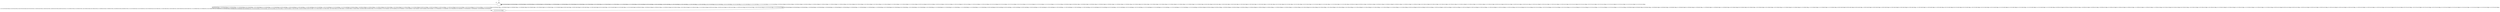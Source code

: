 digraph G {
  Initial [shape=point];
  Initial -> S0;
  S0 [label="", xlabel= "{}"];
  S0 -> S0 [label="t1t2t3t4t5t6p3;t1t2t3t4t5t6p2;-t1t2t3t4t5t6p3;-t1t2t3t4t5t6p1;t1-t2t3t4t5t6p3;t1-t2t3t4t5t6p2;-t1-t2t3t4t5t6p3;-t1-t2t3t4t5t6p1;t1t2-t3t4t5t6p3;t1t2-t3t4t5t6p2;-t1t2-t3t4t5t6p3;-t1t2-t3t4t5t6p1;t1-t2-t3t4t5t6p3;t1-t2-t3t4t5t6p2;-t1-t2-t3t4t5t6p3;-t1-t2-t3t4t5t6p1;t1t2t3-t4t5t6p3;t1t2t3-t4t5t6p2;-t1t2t3-t4t5t6p3;-t1t2t3-t4t5t6p1;t1-t2t3-t4t5t6p3;t1-t2t3-t4t5t6p2;-t1-t2t3-t4t5t6p3;-t1-t2t3-t4t5t6p1;t1t2-t3-t4t5t6p3;t1t2-t3-t4t5t6p2;-t1t2-t3-t4t5t6p3;-t1t2-t3-t4t5t6p1;t1-t2-t3-t4t5t6p3;t1-t2-t3-t4t5t6p2;-t1-t2-t3-t4t5t6p3;-t1-t2-t3-t4t5t6p1;t1t2t3t4-t5t6p3;t1t2t3t4-t5t6p2;-t1t2t3t4-t5t6p3;-t1t2t3t4-t5t6p1;t1-t2t3t4-t5t6p3;t1-t2t3t4-t5t6p2;-t1-t2t3t4-t5t6p3;-t1-t2t3t4-t5t6p1;t1t2-t3t4-t5t6p3;t1t2-t3t4-t5t6p2;-t1t2-t3t4-t5t6p3;-t1t2-t3t4-t5t6p1;t1-t2-t3t4-t5t6p3;t1-t2-t3t4-t5t6p2;-t1-t2-t3t4-t5t6p3;-t1-t2-t3t4-t5t6p1;t1t2t3-t4-t5t6p3;t1t2t3-t4-t5t6p2;-t1t2t3-t4-t5t6p3;-t1t2t3-t4-t5t6p1;t1-t2t3-t4-t5t6p3;t1-t2t3-t4-t5t6p2;-t1-t2t3-t4-t5t6p3;-t1-t2t3-t4-t5t6p1;t1t2-t3-t4-t5t6p3;t1t2-t3-t4-t5t6p2;-t1t2-t3-t4-t5t6p3;-t1t2-t3-t4-t5t6p1;t1-t2-t3-t4-t5t6p3;t1-t2-t3-t4-t5t6p2;-t1-t2-t3-t4-t5t6p3;-t1-t2-t3-t4-t5t6p1;t1t2t3t4t5-t6p3;t1t2t3t4t5-t6p2;-t1t2t3t4t5-t6p3;-t1t2t3t4t5-t6p1;t1-t2t3t4t5-t6p3;t1-t2t3t4t5-t6p2;-t1-t2t3t4t5-t6p3;-t1-t2t3t4t5-t6p1;t1t2-t3t4t5-t6p3;t1t2-t3t4t5-t6p2;-t1t2-t3t4t5-t6p3;-t1t2-t3t4t5-t6p1;t1-t2-t3t4t5-t6p3;t1-t2-t3t4t5-t6p2;-t1-t2-t3t4t5-t6p3;-t1-t2-t3t4t5-t6p1;t1t2t3-t4t5-t6p3;t1t2t3-t4t5-t6p2;-t1t2t3-t4t5-t6p3;-t1t2t3-t4t5-t6p1;t1-t2t3-t4t5-t6p3;t1-t2t3-t4t5-t6p2;-t1-t2t3-t4t5-t6p3;-t1-t2t3-t4t5-t6p1;t1t2-t3-t4t5-t6p3;t1t2-t3-t4t5-t6p2;-t1t2-t3-t4t5-t6p3;-t1t2-t3-t4t5-t6p1;t1-t2-t3-t4t5-t6p3;t1-t2-t3-t4t5-t6p2;-t1-t2-t3-t4t5-t6p3;-t1-t2-t3-t4t5-t6p1;t1t2t3t4-t5-t6p3;t1t2t3t4-t5-t6p2;-t1t2t3t4-t5-t6p3;-t1t2t3t4-t5-t6p1;t1-t2t3t4-t5-t6p3;t1-t2t3t4-t5-t6p2;-t1-t2t3t4-t5-t6p3;-t1-t2t3t4-t5-t6p1;t1t2-t3t4-t5-t6p3;t1t2-t3t4-t5-t6p2;-t1t2-t3t4-t5-t6p3;-t1t2-t3t4-t5-t6p1;t1-t2-t3t4-t5-t6p3;t1-t2-t3t4-t5-t6p2;-t1-t2-t3t4-t5-t6p3;-t1-t2-t3t4-t5-t6p1;t1t2t3-t4-t5-t6p3;t1t2t3-t4-t5-t6p2;-t1t2t3-t4-t5-t6p3;-t1t2t3-t4-t5-t6p1;t1-t2t3-t4-t5-t6p3;t1-t2t3-t4-t5-t6p2;-t1-t2t3-t4-t5-t6p3;-t1-t2t3-t4-t5-t6p1;t1t2-t3-t4-t5-t6p3;t1t2-t3-t4-t5-t6p2;-t1t2-t3-t4-t5-t6p3;-t1t2-t3-t4-t5-t6p1;t1-t2-t3-t4-t5-t6p3;t1-t2-t3-t4-t5-t6p2;-t1-t2-t3-t4-t5-t6p3;-t1-t2-t3-t4-t5-t6p1;"];
  S0 -> S1 [label="t1t2t3t4t5t6p1;-t1t2t3t4t5t6p2;t1-t2t3t4t5t6p1;-t1-t2t3t4t5t6p2;t1t2-t3t4t5t6p1;-t1t2-t3t4t5t6p2;t1-t2-t3t4t5t6p1;-t1-t2-t3t4t5t6p2;t1t2t3-t4t5t6p1;-t1t2t3-t4t5t6p2;t1-t2t3-t4t5t6p1;-t1-t2t3-t4t5t6p2;t1t2-t3-t4t5t6p1;-t1t2-t3-t4t5t6p2;t1-t2-t3-t4t5t6p1;-t1-t2-t3-t4t5t6p2;t1t2t3t4-t5t6p1;-t1t2t3t4-t5t6p2;t1-t2t3t4-t5t6p1;-t1-t2t3t4-t5t6p2;t1t2-t3t4-t5t6p1;-t1t2-t3t4-t5t6p2;t1-t2-t3t4-t5t6p1;-t1-t2-t3t4-t5t6p2;t1t2t3-t4-t5t6p1;-t1t2t3-t4-t5t6p2;t1-t2t3-t4-t5t6p1;-t1-t2t3-t4-t5t6p2;t1t2-t3-t4-t5t6p1;-t1t2-t3-t4-t5t6p2;t1-t2-t3-t4-t5t6p1;-t1-t2-t3-t4-t5t6p2;t1t2t3t4t5-t6p1;-t1t2t3t4t5-t6p2;t1-t2t3t4t5-t6p1;-t1-t2t3t4t5-t6p2;t1t2-t3t4t5-t6p1;-t1t2-t3t4t5-t6p2;t1-t2-t3t4t5-t6p1;-t1-t2-t3t4t5-t6p2;t1t2t3-t4t5-t6p1;-t1t2t3-t4t5-t6p2;t1-t2t3-t4t5-t6p1;-t1-t2t3-t4t5-t6p2;t1t2-t3-t4t5-t6p1;-t1t2-t3-t4t5-t6p2;t1-t2-t3-t4t5-t6p1;-t1-t2-t3-t4t5-t6p2;t1t2t3t4-t5-t6p1;-t1t2t3t4-t5-t6p2;t1-t2t3t4-t5-t6p1;-t1-t2t3t4-t5-t6p2;t1t2-t3t4-t5-t6p1;-t1t2-t3t4-t5-t6p2;t1-t2-t3t4-t5-t6p1;-t1-t2-t3t4-t5-t6p2;t1t2t3-t4-t5-t6p1;-t1t2t3-t4-t5-t6p2;t1-t2t3-t4-t5-t6p1;-t1-t2t3-t4-t5-t6p2;t1t2-t3-t4-t5-t6p1;-t1t2-t3-t4-t5-t6p2;t1-t2-t3-t4-t5-t6p1;-t1-t2-t3-t4-t5-t6p2;"];
  S1 [label="-t1-t2-t3-t4-t5-t6p2;", xlabel= "{-t1-t2-t3-t4-t5-t6,t1-t2-t3-t4-t5-t6,-t1t2-t3-t4-t5-t6,t1t2-t3-t4-t5-t6,-t1-t2t3-t4-t5-t6,t1-t2t3-t4-t5-t6,-t1t2t3-t4-t5-t6,t1t2t3-t4-t5-t6,-t1-t2-t3t4-t5-t6,t1-t2-t3t4-t5-t6,-t1t2-t3t4-t5-t6,t1t2-t3t4-t5-t6,-t1-t2t3t4-t5-t6,t1-t2t3t4-t5-t6,-t1t2t3t4-t5-t6,t1t2t3t4-t5-t6,-t1-t2-t3-t4t5-t6,t1-t2-t3-t4t5-t6,-t1t2-t3-t4t5-t6,t1t2-t3-t4t5-t6,-t1-t2t3-t4t5-t6,t1-t2t3-t4t5-t6,-t1t2t3-t4t5-t6,t1t2t3-t4t5-t6,-t1-t2-t3t4t5-t6,t1-t2-t3t4t5-t6,-t1t2-t3t4t5-t6,t1t2-t3t4t5-t6,-t1-t2t3t4t5-t6,t1-t2t3t4t5-t6,-t1t2t3t4t5-t6,t1t2t3t4t5-t6,-t1-t2-t3-t4-t5t6,t1-t2-t3-t4-t5t6,-t1t2-t3-t4-t5t6,t1t2-t3-t4-t5t6,-t1-t2t3-t4-t5t6,t1-t2t3-t4-t5t6,-t1t2t3-t4-t5t6,t1t2t3-t4-t5t6,-t1-t2-t3t4-t5t6,t1-t2-t3t4-t5t6,-t1t2-t3t4-t5t6,t1t2-t3t4-t5t6,-t1-t2t3t4-t5t6,t1-t2t3t4-t5t6,-t1t2t3t4-t5t6,t1t2t3t4-t5t6,-t1-t2-t3-t4t5t6,t1-t2-t3-t4t5t6,-t1t2-t3-t4t5t6,t1t2-t3-t4t5t6,-t1-t2t3-t4t5t6,t1-t2t3-t4t5t6,-t1t2t3-t4t5t6,t1t2t3-t4t5t6,-t1-t2-t3t4t5t6,t1-t2-t3t4t5t6,-t1t2-t3t4t5t6,t1t2-t3t4t5t6,-t1-t2t3t4t5t6,t1-t2t3t4t5t6,-t1t2t3t4t5t6,t1t2t3t4t5t6,}"];
  S1 -> S0 [label="t1t2t3t4t5t6p3;t1t2t3t4t5t6p2;t1t2t3t4t5t6p1;-t1t2t3t4t5t6p3;-t1t2t3t4t5t6p2;-t1t2t3t4t5t6p1;t1-t2t3t4t5t6p3;t1-t2t3t4t5t6p2;t1-t2t3t4t5t6p1;-t1-t2t3t4t5t6p3;-t1-t2t3t4t5t6p2;-t1-t2t3t4t5t6p1;t1t2-t3t4t5t6p3;t1t2-t3t4t5t6p2;t1t2-t3t4t5t6p1;-t1t2-t3t4t5t6p3;-t1t2-t3t4t5t6p2;-t1t2-t3t4t5t6p1;t1-t2-t3t4t5t6p3;t1-t2-t3t4t5t6p2;t1-t2-t3t4t5t6p1;-t1-t2-t3t4t5t6p3;-t1-t2-t3t4t5t6p2;-t1-t2-t3t4t5t6p1;t1t2t3-t4t5t6p3;t1t2t3-t4t5t6p2;t1t2t3-t4t5t6p1;-t1t2t3-t4t5t6p3;-t1t2t3-t4t5t6p2;-t1t2t3-t4t5t6p1;t1-t2t3-t4t5t6p3;t1-t2t3-t4t5t6p2;t1-t2t3-t4t5t6p1;-t1-t2t3-t4t5t6p3;-t1-t2t3-t4t5t6p2;-t1-t2t3-t4t5t6p1;t1t2-t3-t4t5t6p3;t1t2-t3-t4t5t6p2;t1t2-t3-t4t5t6p1;-t1t2-t3-t4t5t6p3;-t1t2-t3-t4t5t6p2;-t1t2-t3-t4t5t6p1;t1-t2-t3-t4t5t6p3;t1-t2-t3-t4t5t6p2;t1-t2-t3-t4t5t6p1;-t1-t2-t3-t4t5t6p3;-t1-t2-t3-t4t5t6p2;-t1-t2-t3-t4t5t6p1;t1t2t3t4-t5t6p3;t1t2t3t4-t5t6p2;t1t2t3t4-t5t6p1;-t1t2t3t4-t5t6p3;-t1t2t3t4-t5t6p2;-t1t2t3t4-t5t6p1;t1-t2t3t4-t5t6p3;t1-t2t3t4-t5t6p2;t1-t2t3t4-t5t6p1;-t1-t2t3t4-t5t6p3;-t1-t2t3t4-t5t6p2;-t1-t2t3t4-t5t6p1;t1t2-t3t4-t5t6p3;t1t2-t3t4-t5t6p2;t1t2-t3t4-t5t6p1;-t1t2-t3t4-t5t6p3;-t1t2-t3t4-t5t6p2;-t1t2-t3t4-t5t6p1;t1-t2-t3t4-t5t6p3;t1-t2-t3t4-t5t6p2;t1-t2-t3t4-t5t6p1;-t1-t2-t3t4-t5t6p3;-t1-t2-t3t4-t5t6p2;-t1-t2-t3t4-t5t6p1;t1t2t3-t4-t5t6p3;t1t2t3-t4-t5t6p2;t1t2t3-t4-t5t6p1;-t1t2t3-t4-t5t6p3;-t1t2t3-t4-t5t6p2;-t1t2t3-t4-t5t6p1;t1-t2t3-t4-t5t6p3;t1-t2t3-t4-t5t6p2;t1-t2t3-t4-t5t6p1;-t1-t2t3-t4-t5t6p3;-t1-t2t3-t4-t5t6p2;-t1-t2t3-t4-t5t6p1;t1t2-t3-t4-t5t6p3;t1t2-t3-t4-t5t6p2;t1t2-t3-t4-t5t6p1;-t1t2-t3-t4-t5t6p3;-t1t2-t3-t4-t5t6p2;-t1t2-t3-t4-t5t6p1;t1-t2-t3-t4-t5t6p3;t1-t2-t3-t4-t5t6p2;t1-t2-t3-t4-t5t6p1;-t1-t2-t3-t4-t5t6p3;-t1-t2-t3-t4-t5t6p2;-t1-t2-t3-t4-t5t6p1;t1t2t3t4t5-t6p3;t1t2t3t4t5-t6p2;t1t2t3t4t5-t6p1;-t1t2t3t4t5-t6p3;-t1t2t3t4t5-t6p2;-t1t2t3t4t5-t6p1;t1-t2t3t4t5-t6p3;t1-t2t3t4t5-t6p2;t1-t2t3t4t5-t6p1;-t1-t2t3t4t5-t6p3;-t1-t2t3t4t5-t6p2;-t1-t2t3t4t5-t6p1;t1t2-t3t4t5-t6p3;t1t2-t3t4t5-t6p2;t1t2-t3t4t5-t6p1;-t1t2-t3t4t5-t6p3;-t1t2-t3t4t5-t6p2;-t1t2-t3t4t5-t6p1;t1-t2-t3t4t5-t6p3;t1-t2-t3t4t5-t6p2;t1-t2-t3t4t5-t6p1;-t1-t2-t3t4t5-t6p3;-t1-t2-t3t4t5-t6p2;-t1-t2-t3t4t5-t6p1;t1t2t3-t4t5-t6p3;t1t2t3-t4t5-t6p2;t1t2t3-t4t5-t6p1;-t1t2t3-t4t5-t6p3;-t1t2t3-t4t5-t6p2;-t1t2t3-t4t5-t6p1;t1-t2t3-t4t5-t6p3;t1-t2t3-t4t5-t6p2;t1-t2t3-t4t5-t6p1;-t1-t2t3-t4t5-t6p3;-t1-t2t3-t4t5-t6p2;-t1-t2t3-t4t5-t6p1;t1t2-t3-t4t5-t6p3;t1t2-t3-t4t5-t6p2;t1t2-t3-t4t5-t6p1;-t1t2-t3-t4t5-t6p3;-t1t2-t3-t4t5-t6p2;-t1t2-t3-t4t5-t6p1;t1-t2-t3-t4t5-t6p3;t1-t2-t3-t4t5-t6p2;t1-t2-t3-t4t5-t6p1;-t1-t2-t3-t4t5-t6p3;-t1-t2-t3-t4t5-t6p2;-t1-t2-t3-t4t5-t6p1;t1t2t3t4-t5-t6p3;t1t2t3t4-t5-t6p2;t1t2t3t4-t5-t6p1;-t1t2t3t4-t5-t6p3;-t1t2t3t4-t5-t6p2;-t1t2t3t4-t5-t6p1;t1-t2t3t4-t5-t6p3;t1-t2t3t4-t5-t6p2;t1-t2t3t4-t5-t6p1;-t1-t2t3t4-t5-t6p3;-t1-t2t3t4-t5-t6p2;-t1-t2t3t4-t5-t6p1;t1t2-t3t4-t5-t6p3;t1t2-t3t4-t5-t6p2;t1t2-t3t4-t5-t6p1;-t1t2-t3t4-t5-t6p3;-t1t2-t3t4-t5-t6p2;-t1t2-t3t4-t5-t6p1;t1-t2-t3t4-t5-t6p3;t1-t2-t3t4-t5-t6p2;t1-t2-t3t4-t5-t6p1;-t1-t2-t3t4-t5-t6p3;-t1-t2-t3t4-t5-t6p2;-t1-t2-t3t4-t5-t6p1;t1t2t3-t4-t5-t6p3;t1t2t3-t4-t5-t6p2;t1t2t3-t4-t5-t6p1;-t1t2t3-t4-t5-t6p3;-t1t2t3-t4-t5-t6p2;-t1t2t3-t4-t5-t6p1;t1-t2t3-t4-t5-t6p3;t1-t2t3-t4-t5-t6p2;t1-t2t3-t4-t5-t6p1;-t1-t2t3-t4-t5-t6p3;-t1-t2t3-t4-t5-t6p2;-t1-t2t3-t4-t5-t6p1;t1t2-t3-t4-t5-t6p3;t1t2-t3-t4-t5-t6p2;t1t2-t3-t4-t5-t6p1;-t1t2-t3-t4-t5-t6p3;-t1t2-t3-t4-t5-t6p2;-t1t2-t3-t4-t5-t6p1;t1-t2-t3-t4-t5-t6p3;t1-t2-t3-t4-t5-t6p2;t1-t2-t3-t4-t5-t6p1;-t1-t2-t3-t4-t5-t6p3;-t1-t2-t3-t4-t5-t6p2;-t1-t2-t3-t4-t5-t6p1;"];
}